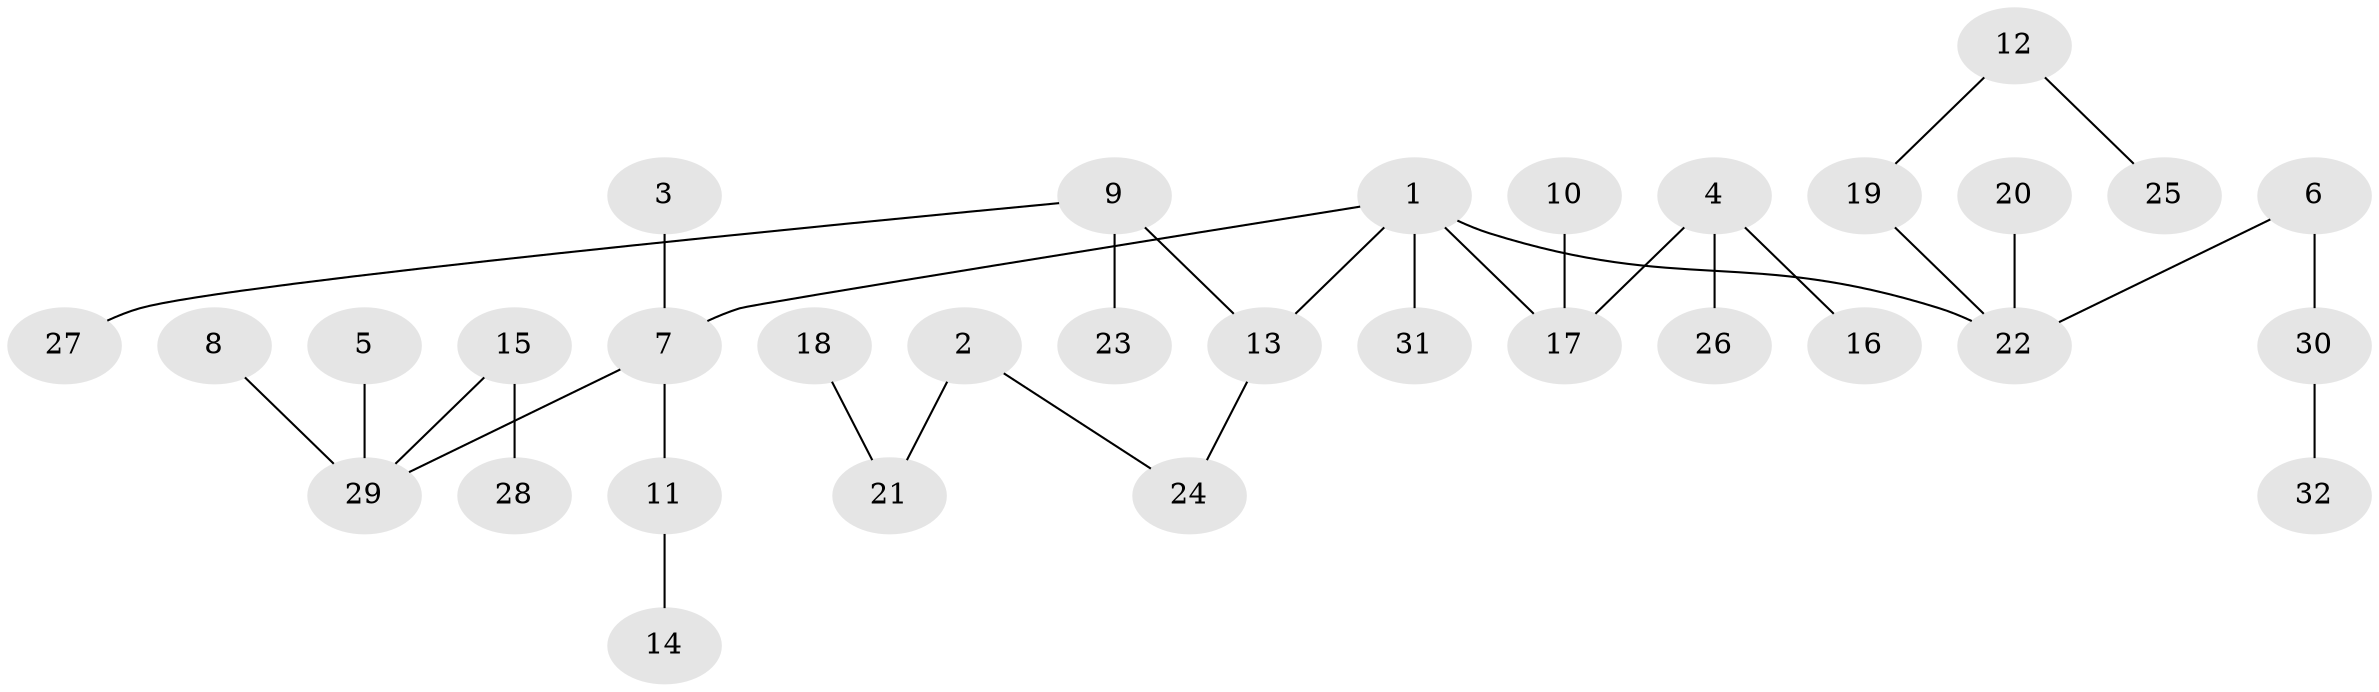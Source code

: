 // original degree distribution, {5: 0.06349206349206349, 6: 0.031746031746031744, 3: 0.15873015873015872, 2: 0.23809523809523808, 1: 0.5079365079365079}
// Generated by graph-tools (version 1.1) at 2025/02/03/09/25 03:02:16]
// undirected, 32 vertices, 31 edges
graph export_dot {
graph [start="1"]
  node [color=gray90,style=filled];
  1;
  2;
  3;
  4;
  5;
  6;
  7;
  8;
  9;
  10;
  11;
  12;
  13;
  14;
  15;
  16;
  17;
  18;
  19;
  20;
  21;
  22;
  23;
  24;
  25;
  26;
  27;
  28;
  29;
  30;
  31;
  32;
  1 -- 7 [weight=1.0];
  1 -- 13 [weight=1.0];
  1 -- 17 [weight=1.0];
  1 -- 22 [weight=1.0];
  1 -- 31 [weight=1.0];
  2 -- 21 [weight=1.0];
  2 -- 24 [weight=1.0];
  3 -- 7 [weight=1.0];
  4 -- 16 [weight=1.0];
  4 -- 17 [weight=1.0];
  4 -- 26 [weight=1.0];
  5 -- 29 [weight=1.0];
  6 -- 22 [weight=1.0];
  6 -- 30 [weight=1.0];
  7 -- 11 [weight=1.0];
  7 -- 29 [weight=1.0];
  8 -- 29 [weight=1.0];
  9 -- 13 [weight=1.0];
  9 -- 23 [weight=1.0];
  9 -- 27 [weight=1.0];
  10 -- 17 [weight=1.0];
  11 -- 14 [weight=1.0];
  12 -- 19 [weight=1.0];
  12 -- 25 [weight=1.0];
  13 -- 24 [weight=1.0];
  15 -- 28 [weight=1.0];
  15 -- 29 [weight=1.0];
  18 -- 21 [weight=1.0];
  19 -- 22 [weight=1.0];
  20 -- 22 [weight=1.0];
  30 -- 32 [weight=1.0];
}
